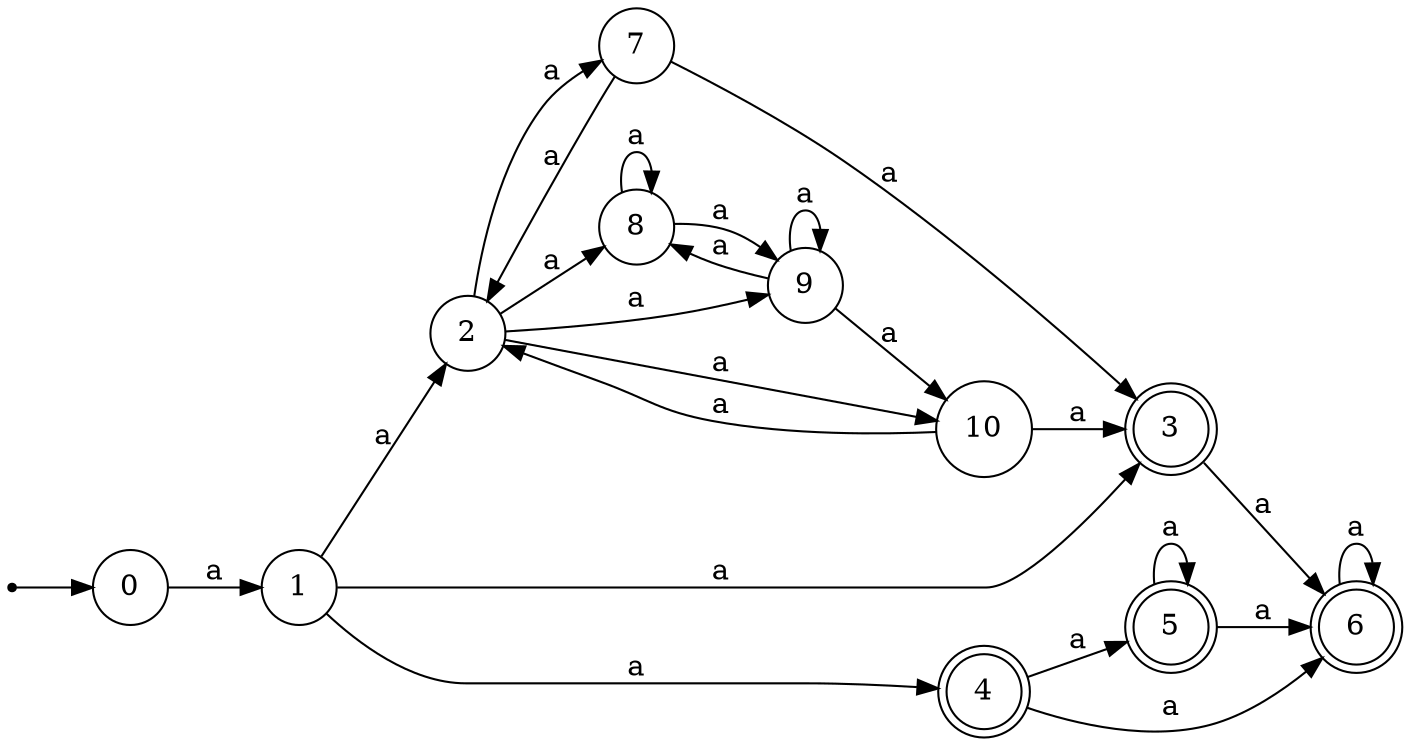 digraph finite_state_machine {
rankdir=LR;
size="20,20";
node [shape = point]; "dummy0"
node [shape = circle]; "0";
"dummy0" -> "0";
node [shape = circle]; "1";
node [shape = circle]; "2";
node [shape = doublecircle]; "3";node [shape = doublecircle]; "4";node [shape = doublecircle]; "5";node [shape = doublecircle]; "6";node [shape = circle]; "7";
node [shape = circle]; "8";
node [shape = circle]; "9";
node [shape = circle]; "10";
"0" -> "1" [label = "a"];
 "1" -> "2" [label = "a"];
 "1" -> "3" [label = "a"];
 "1" -> "4" [label = "a"];
 "4" -> "5" [label = "a"];
 "4" -> "6" [label = "a"];
 "6" -> "6" [label = "a"];
 "5" -> "5" [label = "a"];
 "5" -> "6" [label = "a"];
 "3" -> "6" [label = "a"];
 "2" -> "8" [label = "a"];
 "2" -> "9" [label = "a"];
 "2" -> "10" [label = "a"];
 "2" -> "7" [label = "a"];
 "10" -> "2" [label = "a"];
 "10" -> "3" [label = "a"];
 "9" -> "8" [label = "a"];
 "9" -> "9" [label = "a"];
 "9" -> "10" [label = "a"];
 "8" -> "8" [label = "a"];
 "8" -> "9" [label = "a"];
 "7" -> "2" [label = "a"];
 "7" -> "3" [label = "a"];
 }
